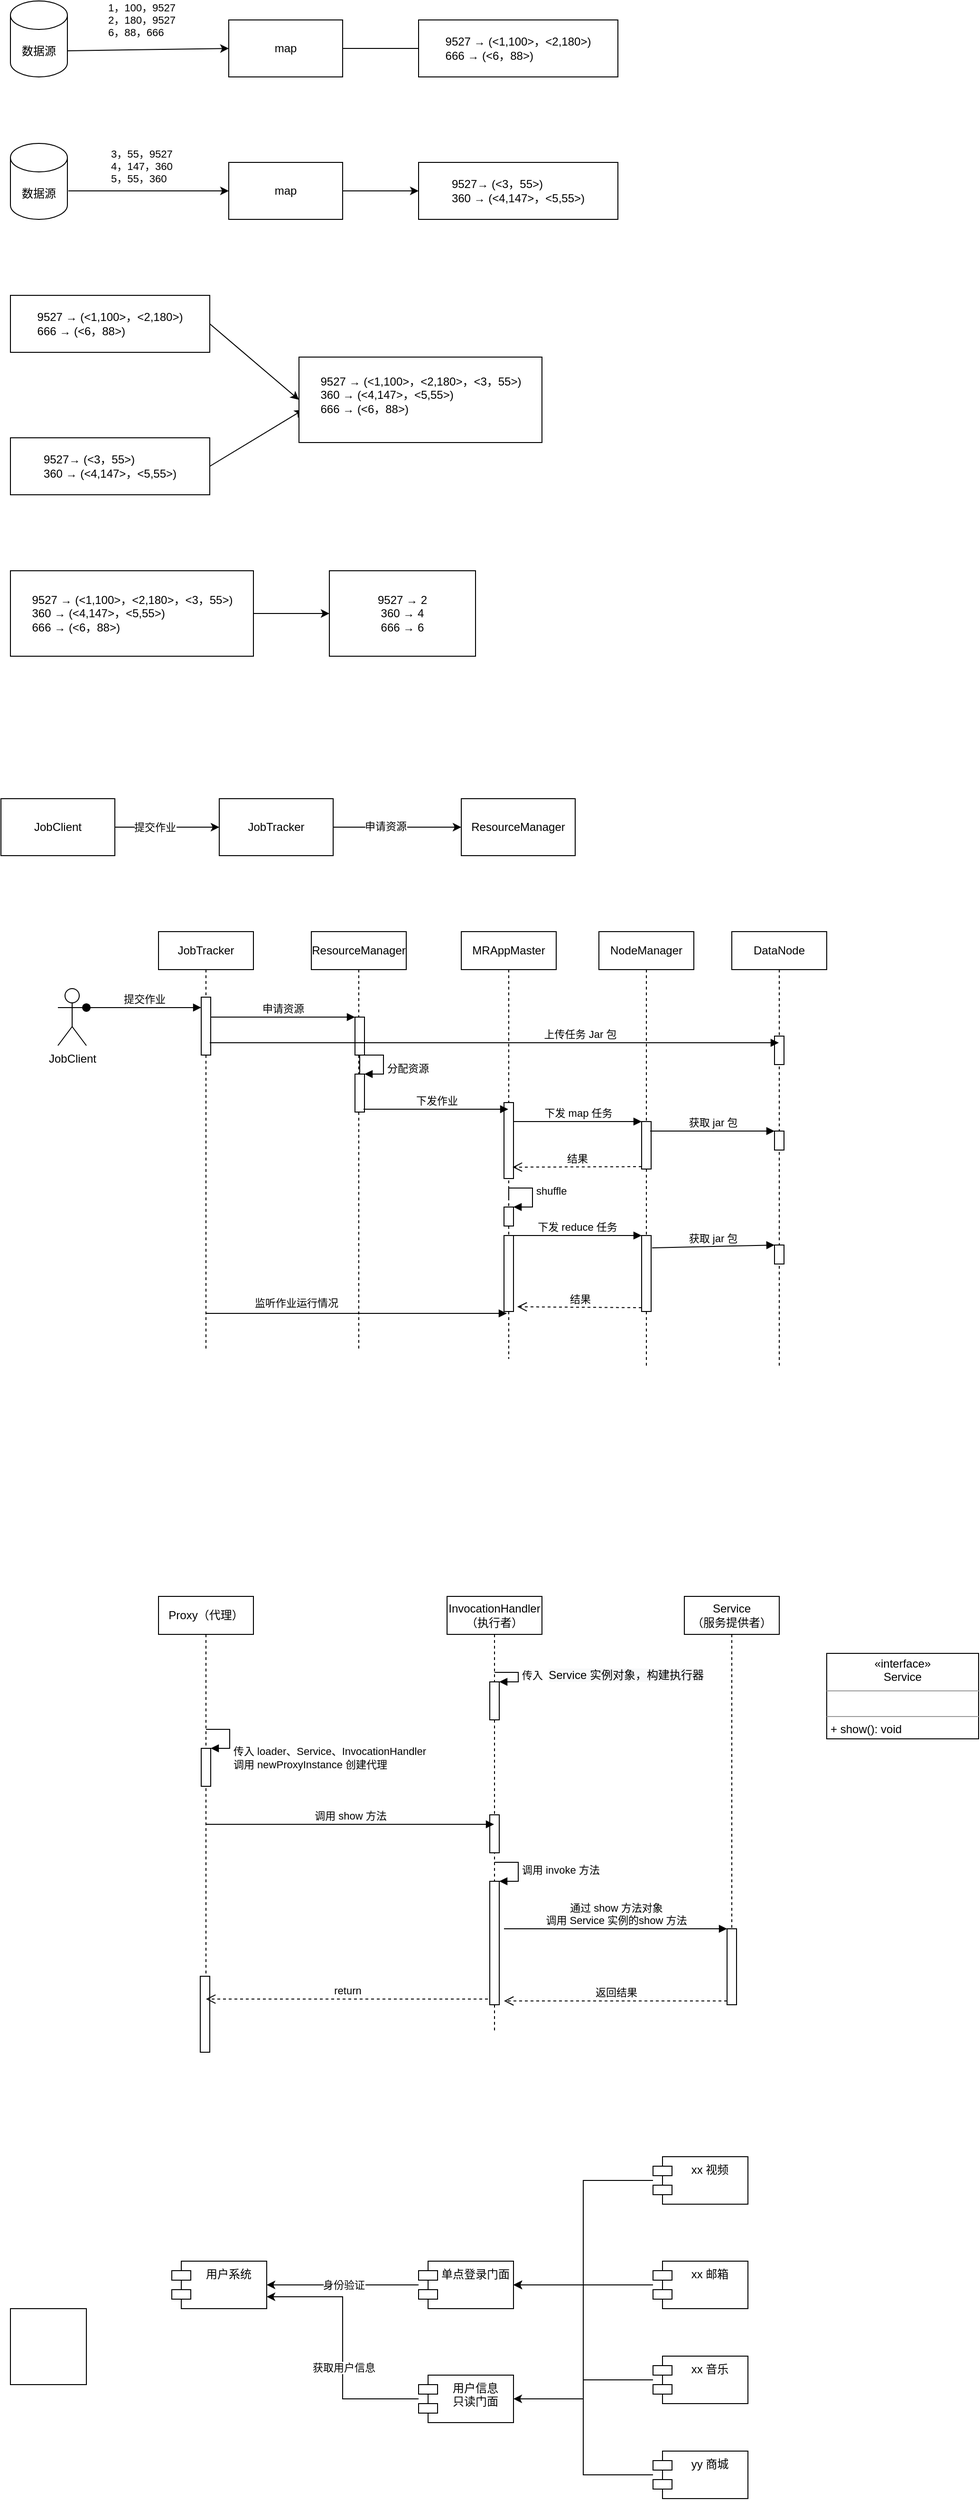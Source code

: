 <mxfile version="14.4.8" type="github">
  <diagram id="2mRmovC9B7FMBEvFYG--" name="Page-1">
    <mxGraphModel dx="1102" dy="622" grid="1" gridSize="10" guides="1" tooltips="1" connect="1" arrows="1" fold="1" page="1" pageScale="1" pageWidth="827" pageHeight="1169" math="0" shadow="0">
      <root>
        <mxCell id="0" />
        <mxCell id="1" parent="0" />
        <mxCell id="r0h4-J2ntf35ozQJ5Kfr-1" value="数据源" style="shape=cylinder3;whiteSpace=wrap;html=1;boundedLbl=1;backgroundOutline=1;size=15;" parent="1" vertex="1">
          <mxGeometry x="50" y="120" width="60" height="80" as="geometry" />
        </mxCell>
        <mxCell id="r0h4-J2ntf35ozQJ5Kfr-3" value="map" style="rounded=0;whiteSpace=wrap;html=1;" parent="1" vertex="1">
          <mxGeometry x="280" y="140" width="120" height="60" as="geometry" />
        </mxCell>
        <mxCell id="r0h4-J2ntf35ozQJ5Kfr-5" value="数据源" style="shape=cylinder3;whiteSpace=wrap;html=1;boundedLbl=1;backgroundOutline=1;size=15;" parent="1" vertex="1">
          <mxGeometry x="50" y="270" width="60" height="80" as="geometry" />
        </mxCell>
        <mxCell id="r0h4-J2ntf35ozQJ5Kfr-6" value="map" style="rounded=0;whiteSpace=wrap;html=1;" parent="1" vertex="1">
          <mxGeometry x="280" y="290" width="120" height="60" as="geometry" />
        </mxCell>
        <mxCell id="r0h4-J2ntf35ozQJ5Kfr-7" value="" style="endArrow=classic;html=1;entryX=0;entryY=0.5;entryDx=0;entryDy=0;exitX=1;exitY=0;exitDx=0;exitDy=52.5;exitPerimeter=0;" parent="1" source="r0h4-J2ntf35ozQJ5Kfr-1" target="r0h4-J2ntf35ozQJ5Kfr-3" edge="1">
          <mxGeometry width="50" height="50" relative="1" as="geometry">
            <mxPoint x="120" y="200" as="sourcePoint" />
            <mxPoint x="170" y="150" as="targetPoint" />
          </mxGeometry>
        </mxCell>
        <mxCell id="r0h4-J2ntf35ozQJ5Kfr-8" value="1，100，9527&lt;br&gt;2，180，9527&lt;br&gt;6，88，666" style="edgeLabel;html=1;align=left;verticalAlign=middle;resizable=0;points=[];" parent="r0h4-J2ntf35ozQJ5Kfr-7" vertex="1" connectable="0">
          <mxGeometry x="-0.239" y="3" relative="1" as="geometry">
            <mxPoint x="-22.97" y="-28.55" as="offset" />
          </mxGeometry>
        </mxCell>
        <mxCell id="r0h4-J2ntf35ozQJ5Kfr-10" value="" style="endArrow=classic;html=1;entryX=0;entryY=0.5;entryDx=0;entryDy=0;" parent="1" target="r0h4-J2ntf35ozQJ5Kfr-6" edge="1">
          <mxGeometry width="50" height="50" relative="1" as="geometry">
            <mxPoint x="111" y="320" as="sourcePoint" />
            <mxPoint x="190" y="290" as="targetPoint" />
          </mxGeometry>
        </mxCell>
        <mxCell id="r0h4-J2ntf35ozQJ5Kfr-13" value="3，55，9527&lt;br&gt;4，147，360&lt;br&gt;5，55，360" style="edgeLabel;html=1;align=left;verticalAlign=middle;resizable=0;points=[];" parent="r0h4-J2ntf35ozQJ5Kfr-10" vertex="1" connectable="0">
          <mxGeometry x="-0.161" y="3" relative="1" as="geometry">
            <mxPoint x="-27.82" y="-22.81" as="offset" />
          </mxGeometry>
        </mxCell>
        <mxCell id="r0h4-J2ntf35ozQJ5Kfr-15" value="" style="endArrow=classic;html=1;exitX=1;exitY=0.5;exitDx=0;exitDy=0;" parent="1" source="r0h4-J2ntf35ozQJ5Kfr-3" edge="1">
          <mxGeometry width="50" height="50" relative="1" as="geometry">
            <mxPoint x="440" y="210" as="sourcePoint" />
            <mxPoint x="490" y="170" as="targetPoint" />
          </mxGeometry>
        </mxCell>
        <mxCell id="r0h4-J2ntf35ozQJ5Kfr-16" value="" style="endArrow=classic;html=1;exitX=1;exitY=0.5;exitDx=0;exitDy=0;entryX=0;entryY=0.5;entryDx=0;entryDy=0;" parent="1" source="r0h4-J2ntf35ozQJ5Kfr-6" target="r0h4-J2ntf35ozQJ5Kfr-20" edge="1">
          <mxGeometry width="50" height="50" relative="1" as="geometry">
            <mxPoint x="400" y="340" as="sourcePoint" />
            <mxPoint x="480" y="310" as="targetPoint" />
          </mxGeometry>
        </mxCell>
        <mxCell id="r0h4-J2ntf35ozQJ5Kfr-17" value="&lt;div style=&quot;text-align: left&quot;&gt;&lt;span&gt;9527 → (&amp;lt;1,100&amp;gt;，&amp;lt;2,180&amp;gt;)&lt;/span&gt;&lt;/div&gt;&lt;div style=&quot;text-align: left&quot;&gt;&lt;span&gt;666 → (&amp;lt;6，88&amp;gt;)&lt;/span&gt;&lt;/div&gt;" style="rounded=0;whiteSpace=wrap;html=1;" parent="1" vertex="1">
          <mxGeometry x="480" y="140" width="210" height="60" as="geometry" />
        </mxCell>
        <mxCell id="r0h4-J2ntf35ozQJ5Kfr-20" value="&lt;div style=&quot;text-align: left&quot;&gt;&lt;span&gt;9527→ (&amp;lt;3，55&amp;gt;)&lt;/span&gt;&lt;br&gt;&lt;/div&gt;&lt;div style=&quot;text-align: left&quot;&gt;360 → (&amp;lt;4,147&amp;gt;，&amp;lt;5,55&amp;gt;)&lt;span&gt;&lt;br&gt;&lt;/span&gt;&lt;/div&gt;" style="rounded=0;whiteSpace=wrap;html=1;" parent="1" vertex="1">
          <mxGeometry x="480" y="290" width="210" height="60" as="geometry" />
        </mxCell>
        <mxCell id="r0h4-J2ntf35ozQJ5Kfr-21" value="&lt;div style=&quot;text-align: left&quot;&gt;&lt;span&gt;9527 → (&amp;lt;1,100&amp;gt;，&amp;lt;2,180&amp;gt;)&lt;/span&gt;&lt;/div&gt;&lt;div style=&quot;text-align: left&quot;&gt;&lt;span&gt;666 → (&amp;lt;6，88&amp;gt;)&lt;/span&gt;&lt;/div&gt;" style="rounded=0;whiteSpace=wrap;html=1;" parent="1" vertex="1">
          <mxGeometry x="50" y="430" width="210" height="60" as="geometry" />
        </mxCell>
        <mxCell id="r0h4-J2ntf35ozQJ5Kfr-22" value="&lt;div style=&quot;text-align: left&quot;&gt;&lt;span&gt;9527→ (&amp;lt;3，55&amp;gt;)&lt;/span&gt;&lt;br&gt;&lt;/div&gt;&lt;div style=&quot;text-align: left&quot;&gt;360 → (&amp;lt;4,147&amp;gt;，&amp;lt;5,55&amp;gt;)&lt;span&gt;&lt;br&gt;&lt;/span&gt;&lt;/div&gt;" style="rounded=0;whiteSpace=wrap;html=1;" parent="1" vertex="1">
          <mxGeometry x="50" y="580" width="210" height="60" as="geometry" />
        </mxCell>
        <mxCell id="r0h4-J2ntf35ozQJ5Kfr-23" value="" style="endArrow=classic;html=1;exitX=1;exitY=0.5;exitDx=0;exitDy=0;entryX=0;entryY=0.5;entryDx=0;entryDy=0;" parent="1" source="r0h4-J2ntf35ozQJ5Kfr-21" target="r0h4-J2ntf35ozQJ5Kfr-25" edge="1">
          <mxGeometry width="50" height="50" relative="1" as="geometry">
            <mxPoint x="210" y="570" as="sourcePoint" />
            <mxPoint x="340" y="520" as="targetPoint" />
          </mxGeometry>
        </mxCell>
        <mxCell id="r0h4-J2ntf35ozQJ5Kfr-24" value="" style="endArrow=classic;html=1;exitX=1;exitY=0.5;exitDx=0;exitDy=0;entryX=0.017;entryY=0.617;entryDx=0;entryDy=0;entryPerimeter=0;" parent="1" source="r0h4-J2ntf35ozQJ5Kfr-22" target="r0h4-J2ntf35ozQJ5Kfr-25" edge="1">
          <mxGeometry width="50" height="50" relative="1" as="geometry">
            <mxPoint x="290" y="630" as="sourcePoint" />
            <mxPoint x="340" y="580" as="targetPoint" />
          </mxGeometry>
        </mxCell>
        <mxCell id="r0h4-J2ntf35ozQJ5Kfr-25" value="" style="rounded=0;whiteSpace=wrap;html=1;align=left;" parent="1" vertex="1">
          <mxGeometry x="354" y="495" width="256" height="90" as="geometry" />
        </mxCell>
        <mxCell id="r0h4-J2ntf35ozQJ5Kfr-26" value="&lt;div style=&quot;text-align: justify&quot;&gt;9527 → (&amp;lt;1,100&amp;gt;，&amp;lt;2,180&amp;gt;，&lt;span&gt;&amp;lt;3，55&amp;gt;&lt;/span&gt;&lt;span&gt;)&lt;/span&gt;&lt;/div&gt;&lt;div style=&quot;text-align: justify&quot;&gt;360 → (&amp;lt;4,147&amp;gt;，&amp;lt;5,55&amp;gt;)&lt;/div&gt;&lt;div style=&quot;text-align: justify&quot;&gt;666 → (&amp;lt;6，88&amp;gt;)&lt;/div&gt;" style="text;html=1;resizable=0;autosize=1;align=center;verticalAlign=middle;points=[];fillColor=none;strokeColor=none;rounded=0;" parent="1" vertex="1">
          <mxGeometry x="367" y="510" width="230" height="50" as="geometry" />
        </mxCell>
        <mxCell id="r0h4-J2ntf35ozQJ5Kfr-30" value="" style="edgeStyle=orthogonalEdgeStyle;rounded=0;orthogonalLoop=1;jettySize=auto;html=1;" parent="1" source="r0h4-J2ntf35ozQJ5Kfr-27" target="r0h4-J2ntf35ozQJ5Kfr-29" edge="1">
          <mxGeometry relative="1" as="geometry" />
        </mxCell>
        <mxCell id="r0h4-J2ntf35ozQJ5Kfr-27" value="" style="rounded=0;whiteSpace=wrap;html=1;align=left;" parent="1" vertex="1">
          <mxGeometry x="50" y="720" width="256" height="90" as="geometry" />
        </mxCell>
        <mxCell id="r0h4-J2ntf35ozQJ5Kfr-28" value="&lt;div style=&quot;text-align: justify&quot;&gt;9527 → (&amp;lt;1,100&amp;gt;，&amp;lt;2,180&amp;gt;，&lt;span&gt;&amp;lt;3，55&amp;gt;&lt;/span&gt;&lt;span&gt;)&lt;/span&gt;&lt;/div&gt;&lt;div style=&quot;text-align: justify&quot;&gt;360 → (&amp;lt;4,147&amp;gt;，&amp;lt;5,55&amp;gt;)&lt;/div&gt;&lt;div style=&quot;text-align: justify&quot;&gt;666 → (&amp;lt;6，88&amp;gt;)&lt;/div&gt;" style="text;html=1;resizable=0;autosize=1;align=center;verticalAlign=middle;points=[];fillColor=none;strokeColor=none;rounded=0;" parent="1" vertex="1">
          <mxGeometry x="63" y="740" width="230" height="50" as="geometry" />
        </mxCell>
        <mxCell id="r0h4-J2ntf35ozQJ5Kfr-29" value="9527 → 2&lt;br&gt;360 → 4&lt;br&gt;666 → 6" style="rounded=0;whiteSpace=wrap;html=1;align=center;" parent="1" vertex="1">
          <mxGeometry x="386" y="720" width="154" height="90" as="geometry" />
        </mxCell>
        <mxCell id="r0h4-J2ntf35ozQJ5Kfr-33" value="" style="edgeStyle=orthogonalEdgeStyle;rounded=0;orthogonalLoop=1;jettySize=auto;html=1;" parent="1" source="r0h4-J2ntf35ozQJ5Kfr-31" target="r0h4-J2ntf35ozQJ5Kfr-32" edge="1">
          <mxGeometry relative="1" as="geometry" />
        </mxCell>
        <mxCell id="r0h4-J2ntf35ozQJ5Kfr-36" value="提交作业" style="edgeLabel;html=1;align=center;verticalAlign=middle;resizable=0;points=[];" parent="r0h4-J2ntf35ozQJ5Kfr-33" vertex="1" connectable="0">
          <mxGeometry x="-0.236" relative="1" as="geometry">
            <mxPoint as="offset" />
          </mxGeometry>
        </mxCell>
        <mxCell id="r0h4-J2ntf35ozQJ5Kfr-31" value="JobClient" style="rounded=0;whiteSpace=wrap;html=1;" parent="1" vertex="1">
          <mxGeometry x="40" y="960" width="120" height="60" as="geometry" />
        </mxCell>
        <mxCell id="r0h4-J2ntf35ozQJ5Kfr-35" value="" style="edgeStyle=orthogonalEdgeStyle;rounded=0;orthogonalLoop=1;jettySize=auto;html=1;" parent="1" source="r0h4-J2ntf35ozQJ5Kfr-32" target="r0h4-J2ntf35ozQJ5Kfr-34" edge="1">
          <mxGeometry relative="1" as="geometry" />
        </mxCell>
        <mxCell id="r0h4-J2ntf35ozQJ5Kfr-37" value="申请资源" style="edgeLabel;html=1;align=center;verticalAlign=middle;resizable=0;points=[];" parent="r0h4-J2ntf35ozQJ5Kfr-35" vertex="1" connectable="0">
          <mxGeometry x="-0.185" y="1" relative="1" as="geometry">
            <mxPoint as="offset" />
          </mxGeometry>
        </mxCell>
        <mxCell id="r0h4-J2ntf35ozQJ5Kfr-32" value="JobTracker" style="whiteSpace=wrap;html=1;rounded=0;" parent="1" vertex="1">
          <mxGeometry x="270" y="960" width="120" height="60" as="geometry" />
        </mxCell>
        <mxCell id="r0h4-J2ntf35ozQJ5Kfr-34" value="ResourceManager" style="whiteSpace=wrap;html=1;rounded=0;" parent="1" vertex="1">
          <mxGeometry x="525" y="960" width="120" height="60" as="geometry" />
        </mxCell>
        <mxCell id="r0h4-J2ntf35ozQJ5Kfr-39" value="JobTracker" style="shape=umlLifeline;perimeter=lifelinePerimeter;whiteSpace=wrap;html=1;container=1;collapsible=0;recursiveResize=0;outlineConnect=0;" parent="1" vertex="1">
          <mxGeometry x="206" y="1100" width="100" height="440" as="geometry" />
        </mxCell>
        <mxCell id="r0h4-J2ntf35ozQJ5Kfr-43" value="" style="html=1;points=[];perimeter=orthogonalPerimeter;" parent="r0h4-J2ntf35ozQJ5Kfr-39" vertex="1">
          <mxGeometry x="45" y="69" width="10" height="61" as="geometry" />
        </mxCell>
        <mxCell id="r0h4-J2ntf35ozQJ5Kfr-40" value="ResourceManager" style="shape=umlLifeline;perimeter=lifelinePerimeter;whiteSpace=wrap;html=1;container=1;collapsible=0;recursiveResize=0;outlineConnect=0;" parent="1" vertex="1">
          <mxGeometry x="367" y="1100" width="100" height="440" as="geometry" />
        </mxCell>
        <mxCell id="r0h4-J2ntf35ozQJ5Kfr-47" value="" style="html=1;points=[];perimeter=orthogonalPerimeter;" parent="r0h4-J2ntf35ozQJ5Kfr-40" vertex="1">
          <mxGeometry x="46" y="90" width="10" height="40" as="geometry" />
        </mxCell>
        <mxCell id="r0h4-J2ntf35ozQJ5Kfr-54" value="" style="html=1;points=[];perimeter=orthogonalPerimeter;" parent="r0h4-J2ntf35ozQJ5Kfr-40" vertex="1">
          <mxGeometry x="46" y="150" width="10" height="40" as="geometry" />
        </mxCell>
        <mxCell id="r0h4-J2ntf35ozQJ5Kfr-55" value="分配资源" style="edgeStyle=orthogonalEdgeStyle;html=1;align=left;spacingLeft=2;endArrow=block;rounded=0;entryX=1;entryY=0;" parent="r0h4-J2ntf35ozQJ5Kfr-40" target="r0h4-J2ntf35ozQJ5Kfr-54" edge="1">
          <mxGeometry x="0.385" relative="1" as="geometry">
            <mxPoint x="51" y="150" as="sourcePoint" />
            <Array as="points">
              <mxPoint x="51" y="130" />
              <mxPoint x="76" y="130" />
              <mxPoint x="76" y="150" />
            </Array>
            <mxPoint as="offset" />
          </mxGeometry>
        </mxCell>
        <mxCell id="r0h4-J2ntf35ozQJ5Kfr-41" value="&lt;span&gt;JobClient&lt;/span&gt;" style="shape=umlActor;verticalLabelPosition=bottom;verticalAlign=top;html=1;" parent="1" vertex="1">
          <mxGeometry x="100" y="1160" width="30" height="60" as="geometry" />
        </mxCell>
        <mxCell id="r0h4-J2ntf35ozQJ5Kfr-44" value="提交作业" style="html=1;verticalAlign=bottom;startArrow=oval;endArrow=block;startSize=8;exitX=1;exitY=0.333;exitDx=0;exitDy=0;exitPerimeter=0;" parent="1" source="r0h4-J2ntf35ozQJ5Kfr-41" target="r0h4-J2ntf35ozQJ5Kfr-43" edge="1">
          <mxGeometry relative="1" as="geometry">
            <mxPoint x="195" y="1180" as="sourcePoint" />
          </mxGeometry>
        </mxCell>
        <mxCell id="r0h4-J2ntf35ozQJ5Kfr-48" value="申请资源" style="html=1;verticalAlign=bottom;endArrow=block;entryX=0;entryY=0;" parent="1" source="r0h4-J2ntf35ozQJ5Kfr-43" target="r0h4-J2ntf35ozQJ5Kfr-47" edge="1">
          <mxGeometry relative="1" as="geometry">
            <mxPoint x="261" y="1205.009" as="sourcePoint" />
          </mxGeometry>
        </mxCell>
        <mxCell id="r0h4-J2ntf35ozQJ5Kfr-50" value="DataNode" style="shape=umlLifeline;perimeter=lifelinePerimeter;whiteSpace=wrap;html=1;container=1;collapsible=0;recursiveResize=0;outlineConnect=0;" parent="1" vertex="1">
          <mxGeometry x="810" y="1100" width="100" height="460" as="geometry" />
        </mxCell>
        <mxCell id="r0h4-J2ntf35ozQJ5Kfr-51" value="" style="html=1;points=[];perimeter=orthogonalPerimeter;" parent="r0h4-J2ntf35ozQJ5Kfr-50" vertex="1">
          <mxGeometry x="45" y="110" width="10" height="30" as="geometry" />
        </mxCell>
        <mxCell id="r0h4-J2ntf35ozQJ5Kfr-71" value="" style="html=1;points=[];perimeter=orthogonalPerimeter;" parent="r0h4-J2ntf35ozQJ5Kfr-50" vertex="1">
          <mxGeometry x="45" y="210" width="10" height="20" as="geometry" />
        </mxCell>
        <mxCell id="r0h4-J2ntf35ozQJ5Kfr-74" value="" style="html=1;points=[];perimeter=orthogonalPerimeter;" parent="r0h4-J2ntf35ozQJ5Kfr-50" vertex="1">
          <mxGeometry x="45" y="330" width="10" height="20" as="geometry" />
        </mxCell>
        <mxCell id="r0h4-J2ntf35ozQJ5Kfr-53" value="上传任务 Jar 包" style="html=1;verticalAlign=bottom;endArrow=block;exitX=0.9;exitY=0.787;exitDx=0;exitDy=0;exitPerimeter=0;" parent="1" source="r0h4-J2ntf35ozQJ5Kfr-43" target="r0h4-J2ntf35ozQJ5Kfr-50" edge="1">
          <mxGeometry x="0.301" width="80" relative="1" as="geometry">
            <mxPoint x="290" y="1230" as="sourcePoint" />
            <mxPoint x="370" y="1230" as="targetPoint" />
            <mxPoint as="offset" />
          </mxGeometry>
        </mxCell>
        <mxCell id="r0h4-J2ntf35ozQJ5Kfr-56" value="MRAppMaster" style="shape=umlLifeline;perimeter=lifelinePerimeter;whiteSpace=wrap;html=1;container=1;collapsible=0;recursiveResize=0;outlineConnect=0;" parent="1" vertex="1">
          <mxGeometry x="525" y="1100" width="100" height="450" as="geometry" />
        </mxCell>
        <mxCell id="r0h4-J2ntf35ozQJ5Kfr-57" value="" style="html=1;points=[];perimeter=orthogonalPerimeter;" parent="r0h4-J2ntf35ozQJ5Kfr-56" vertex="1">
          <mxGeometry x="45" y="180" width="10" height="80" as="geometry" />
        </mxCell>
        <mxCell id="r0h4-J2ntf35ozQJ5Kfr-64" value="" style="html=1;points=[];perimeter=orthogonalPerimeter;" parent="r0h4-J2ntf35ozQJ5Kfr-56" vertex="1">
          <mxGeometry x="45" y="290" width="10" height="20" as="geometry" />
        </mxCell>
        <mxCell id="r0h4-J2ntf35ozQJ5Kfr-65" value="shuffle" style="edgeStyle=orthogonalEdgeStyle;html=1;align=left;spacingLeft=2;endArrow=block;rounded=0;entryX=1;entryY=0;" parent="r0h4-J2ntf35ozQJ5Kfr-56" target="r0h4-J2ntf35ozQJ5Kfr-64" edge="1">
          <mxGeometry relative="1" as="geometry">
            <mxPoint x="50" y="280" as="sourcePoint" />
            <Array as="points">
              <mxPoint x="50" y="270" />
              <mxPoint x="75" y="270" />
              <mxPoint x="75" y="290" />
            </Array>
          </mxGeometry>
        </mxCell>
        <mxCell id="r0h4-J2ntf35ozQJ5Kfr-69" value="" style="html=1;points=[];perimeter=orthogonalPerimeter;" parent="r0h4-J2ntf35ozQJ5Kfr-56" vertex="1">
          <mxGeometry x="45" y="320" width="10" height="80" as="geometry" />
        </mxCell>
        <mxCell id="r0h4-J2ntf35ozQJ5Kfr-58" value="NodeManager" style="shape=umlLifeline;perimeter=lifelinePerimeter;whiteSpace=wrap;html=1;container=1;collapsible=0;recursiveResize=0;outlineConnect=0;" parent="1" vertex="1">
          <mxGeometry x="670" y="1100" width="100" height="460" as="geometry" />
        </mxCell>
        <mxCell id="r0h4-J2ntf35ozQJ5Kfr-61" value="" style="html=1;points=[];perimeter=orthogonalPerimeter;" parent="r0h4-J2ntf35ozQJ5Kfr-58" vertex="1">
          <mxGeometry x="45" y="200" width="10" height="50" as="geometry" />
        </mxCell>
        <mxCell id="r0h4-J2ntf35ozQJ5Kfr-66" value="" style="html=1;points=[];perimeter=orthogonalPerimeter;" parent="r0h4-J2ntf35ozQJ5Kfr-58" vertex="1">
          <mxGeometry x="45" y="320" width="10" height="80" as="geometry" />
        </mxCell>
        <mxCell id="r0h4-J2ntf35ozQJ5Kfr-60" value="下发作业" style="html=1;verticalAlign=bottom;endArrow=block;exitX=0.9;exitY=0.925;exitDx=0;exitDy=0;exitPerimeter=0;" parent="1" source="r0h4-J2ntf35ozQJ5Kfr-54" target="r0h4-J2ntf35ozQJ5Kfr-56" edge="1">
          <mxGeometry width="80" relative="1" as="geometry">
            <mxPoint x="440" y="1289" as="sourcePoint" />
            <mxPoint x="560" y="1287" as="targetPoint" />
          </mxGeometry>
        </mxCell>
        <mxCell id="r0h4-J2ntf35ozQJ5Kfr-62" value="下发 map 任务" style="html=1;verticalAlign=bottom;endArrow=block;entryX=0;entryY=0;" parent="1" source="r0h4-J2ntf35ozQJ5Kfr-57" target="r0h4-J2ntf35ozQJ5Kfr-61" edge="1">
          <mxGeometry relative="1" as="geometry">
            <mxPoint x="645" y="1310" as="sourcePoint" />
          </mxGeometry>
        </mxCell>
        <mxCell id="r0h4-J2ntf35ozQJ5Kfr-63" value="结果" style="html=1;verticalAlign=bottom;endArrow=open;dashed=1;endSize=8;exitX=0;exitY=0.95;" parent="1" source="r0h4-J2ntf35ozQJ5Kfr-61" edge="1">
          <mxGeometry relative="1" as="geometry">
            <mxPoint x="579" y="1348" as="targetPoint" />
          </mxGeometry>
        </mxCell>
        <mxCell id="r0h4-J2ntf35ozQJ5Kfr-67" value="下发 reduce 任务" style="html=1;verticalAlign=bottom;endArrow=block;entryX=0;entryY=0;" parent="1" target="r0h4-J2ntf35ozQJ5Kfr-66" edge="1">
          <mxGeometry relative="1" as="geometry">
            <mxPoint x="579" y="1420" as="sourcePoint" />
          </mxGeometry>
        </mxCell>
        <mxCell id="r0h4-J2ntf35ozQJ5Kfr-68" value="结果" style="html=1;verticalAlign=bottom;endArrow=open;dashed=1;endSize=8;exitX=0;exitY=0.95;entryX=1.4;entryY=0.938;entryDx=0;entryDy=0;entryPerimeter=0;" parent="1" source="r0h4-J2ntf35ozQJ5Kfr-66" target="r0h4-J2ntf35ozQJ5Kfr-69" edge="1">
          <mxGeometry relative="1" as="geometry">
            <mxPoint x="660" y="1570" as="targetPoint" />
          </mxGeometry>
        </mxCell>
        <mxCell id="r0h4-J2ntf35ozQJ5Kfr-72" value="获取 jar 包" style="html=1;verticalAlign=bottom;endArrow=block;entryX=0;entryY=0;exitX=0.9;exitY=0.2;exitDx=0;exitDy=0;exitPerimeter=0;" parent="1" source="r0h4-J2ntf35ozQJ5Kfr-61" target="r0h4-J2ntf35ozQJ5Kfr-71" edge="1">
          <mxGeometry relative="1" as="geometry">
            <mxPoint x="785" y="1310" as="sourcePoint" />
          </mxGeometry>
        </mxCell>
        <mxCell id="r0h4-J2ntf35ozQJ5Kfr-75" value="获取 jar 包" style="html=1;verticalAlign=bottom;endArrow=block;entryX=0;entryY=0;exitX=1.1;exitY=0.163;exitDx=0;exitDy=0;exitPerimeter=0;" parent="1" source="r0h4-J2ntf35ozQJ5Kfr-66" target="r0h4-J2ntf35ozQJ5Kfr-74" edge="1">
          <mxGeometry relative="1" as="geometry">
            <mxPoint x="785" y="1420" as="sourcePoint" />
          </mxGeometry>
        </mxCell>
        <mxCell id="r0h4-J2ntf35ozQJ5Kfr-77" value="监听作业运行情况" style="html=1;verticalAlign=bottom;endArrow=block;entryX=0.3;entryY=1.025;entryDx=0;entryDy=0;entryPerimeter=0;" parent="1" source="r0h4-J2ntf35ozQJ5Kfr-39" target="r0h4-J2ntf35ozQJ5Kfr-69" edge="1">
          <mxGeometry x="-0.405" y="2" width="80" relative="1" as="geometry">
            <mxPoint x="260" y="1510" as="sourcePoint" />
            <mxPoint x="510" y="1510" as="targetPoint" />
            <mxPoint as="offset" />
          </mxGeometry>
        </mxCell>
        <mxCell id="JoEqs67mVLygktSXcK7E-1" value="Proxy（代理）" style="shape=umlLifeline;perimeter=lifelinePerimeter;whiteSpace=wrap;html=1;container=1;collapsible=0;recursiveResize=0;outlineConnect=0;" parent="1" vertex="1">
          <mxGeometry x="206" y="1800" width="100" height="480" as="geometry" />
        </mxCell>
        <mxCell id="JoEqs67mVLygktSXcK7E-25" value="" style="html=1;points=[];perimeter=orthogonalPerimeter;" parent="JoEqs67mVLygktSXcK7E-1" vertex="1">
          <mxGeometry x="45" y="160" width="10" height="40" as="geometry" />
        </mxCell>
        <mxCell id="JoEqs67mVLygktSXcK7E-26" value="传入 loader、Service、InvocationHandler&lt;br&gt;调用 newProxyInstance 创建代理" style="edgeStyle=orthogonalEdgeStyle;html=1;align=left;spacingLeft=2;endArrow=block;rounded=0;entryX=1;entryY=0;" parent="JoEqs67mVLygktSXcK7E-1" target="JoEqs67mVLygktSXcK7E-25" edge="1">
          <mxGeometry x="0.385" y="10" relative="1" as="geometry">
            <mxPoint x="50" y="140" as="sourcePoint" />
            <Array as="points">
              <mxPoint x="75" y="140" />
            </Array>
            <mxPoint as="offset" />
          </mxGeometry>
        </mxCell>
        <mxCell id="JoEqs67mVLygktSXcK7E-42" value="" style="html=1;points=[];perimeter=orthogonalPerimeter;" parent="JoEqs67mVLygktSXcK7E-1" vertex="1">
          <mxGeometry x="44" y="400" width="10" height="80" as="geometry" />
        </mxCell>
        <mxCell id="JoEqs67mVLygktSXcK7E-2" value="InvocationHandler（执行者）" style="shape=umlLifeline;perimeter=lifelinePerimeter;whiteSpace=wrap;html=1;container=1;collapsible=0;recursiveResize=0;outlineConnect=0;" parent="1" vertex="1">
          <mxGeometry x="510" y="1800" width="100" height="460" as="geometry" />
        </mxCell>
        <mxCell id="JoEqs67mVLygktSXcK7E-8" value="" style="html=1;points=[];perimeter=orthogonalPerimeter;" parent="JoEqs67mVLygktSXcK7E-2" vertex="1">
          <mxGeometry x="45" y="90" width="10" height="40" as="geometry" />
        </mxCell>
        <mxCell id="JoEqs67mVLygktSXcK7E-9" value="传入&amp;nbsp;&amp;nbsp;&lt;span style=&quot;font-size: 12px ; text-align: center ; background-color: rgb(248 , 249 , 250)&quot;&gt;Service 实例对象，构建执行器&lt;/span&gt;" style="edgeStyle=orthogonalEdgeStyle;html=1;align=left;spacingLeft=2;endArrow=block;rounded=0;entryX=1;entryY=0;" parent="JoEqs67mVLygktSXcK7E-2" target="JoEqs67mVLygktSXcK7E-8" edge="1">
          <mxGeometry relative="1" as="geometry">
            <mxPoint x="50" y="80" as="sourcePoint" />
            <Array as="points">
              <mxPoint x="75" y="80" />
            </Array>
          </mxGeometry>
        </mxCell>
        <mxCell id="JoEqs67mVLygktSXcK7E-29" value="" style="html=1;points=[];perimeter=orthogonalPerimeter;" parent="JoEqs67mVLygktSXcK7E-2" vertex="1">
          <mxGeometry x="45" y="230" width="10" height="40" as="geometry" />
        </mxCell>
        <mxCell id="JoEqs67mVLygktSXcK7E-34" value="" style="html=1;points=[];perimeter=orthogonalPerimeter;" parent="JoEqs67mVLygktSXcK7E-2" vertex="1">
          <mxGeometry x="45" y="300" width="10" height="130" as="geometry" />
        </mxCell>
        <mxCell id="JoEqs67mVLygktSXcK7E-35" value="调用 invoke 方法" style="edgeStyle=orthogonalEdgeStyle;html=1;align=left;spacingLeft=2;endArrow=block;rounded=0;entryX=1;entryY=0;" parent="JoEqs67mVLygktSXcK7E-2" target="JoEqs67mVLygktSXcK7E-34" edge="1">
          <mxGeometry relative="1" as="geometry">
            <mxPoint x="50" y="280" as="sourcePoint" />
            <Array as="points">
              <mxPoint x="75" y="280" />
            </Array>
          </mxGeometry>
        </mxCell>
        <mxCell id="JoEqs67mVLygktSXcK7E-3" value="Service&lt;br&gt;（服务提供者）" style="shape=umlLifeline;perimeter=lifelinePerimeter;whiteSpace=wrap;html=1;container=1;collapsible=0;recursiveResize=0;outlineConnect=0;" parent="1" vertex="1">
          <mxGeometry x="760" y="1800" width="100" height="430" as="geometry" />
        </mxCell>
        <mxCell id="JoEqs67mVLygktSXcK7E-36" value="" style="html=1;points=[];perimeter=orthogonalPerimeter;" parent="JoEqs67mVLygktSXcK7E-3" vertex="1">
          <mxGeometry x="45" y="350" width="10" height="80" as="geometry" />
        </mxCell>
        <mxCell id="JoEqs67mVLygktSXcK7E-37" value="通过 show 方法对象&lt;br&gt;调用 Service 实例的show 方法" style="html=1;verticalAlign=bottom;endArrow=block;entryX=0;entryY=0;" parent="1" target="JoEqs67mVLygktSXcK7E-36" edge="1">
          <mxGeometry relative="1" as="geometry">
            <mxPoint x="570" y="2150" as="sourcePoint" />
          </mxGeometry>
        </mxCell>
        <mxCell id="JoEqs67mVLygktSXcK7E-38" value="返回结果" style="html=1;verticalAlign=bottom;endArrow=open;dashed=1;endSize=8;exitX=0;exitY=0.95;" parent="1" source="JoEqs67mVLygktSXcK7E-36" edge="1">
          <mxGeometry relative="1" as="geometry">
            <mxPoint x="570" y="2226" as="targetPoint" />
          </mxGeometry>
        </mxCell>
        <mxCell id="JoEqs67mVLygktSXcK7E-41" value="return" style="html=1;verticalAlign=bottom;endArrow=open;dashed=1;endSize=8;exitX=-0.2;exitY=0.954;exitDx=0;exitDy=0;exitPerimeter=0;" parent="1" source="JoEqs67mVLygktSXcK7E-34" target="JoEqs67mVLygktSXcK7E-1" edge="1">
          <mxGeometry relative="1" as="geometry">
            <mxPoint x="500" y="2220" as="sourcePoint" />
            <mxPoint x="420" y="2220" as="targetPoint" />
          </mxGeometry>
        </mxCell>
        <mxCell id="JoEqs67mVLygktSXcK7E-43" value="调用 show 方法" style="html=1;verticalAlign=bottom;endArrow=block;" parent="1" source="JoEqs67mVLygktSXcK7E-1" target="JoEqs67mVLygktSXcK7E-2" edge="1">
          <mxGeometry width="80" relative="1" as="geometry">
            <mxPoint x="250" y="2039.5" as="sourcePoint" />
            <mxPoint x="330" y="2039.5" as="targetPoint" />
          </mxGeometry>
        </mxCell>
        <mxCell id="JoEqs67mVLygktSXcK7E-50" value="&lt;p style=&quot;margin: 0px ; margin-top: 4px ; text-align: center&quot;&gt;«interface»&lt;br&gt;Service&lt;br&gt;&lt;/p&gt;&lt;hr size=&quot;1&quot;&gt;&lt;p style=&quot;margin: 0px ; margin-left: 4px&quot;&gt;&lt;br&gt;&lt;/p&gt;&lt;hr size=&quot;1&quot;&gt;&lt;p style=&quot;margin: 0px ; margin-left: 4px&quot;&gt;+ show(): void&lt;br&gt;&lt;/p&gt;" style="verticalAlign=top;align=left;overflow=fill;fontSize=12;fontFamily=Helvetica;html=1;" parent="1" vertex="1">
          <mxGeometry x="910" y="1860" width="160" height="90" as="geometry" />
        </mxCell>
        <mxCell id="nhldlI9eZpd4_pqtvQI5-1" value="" style="whiteSpace=wrap;html=1;aspect=fixed;" vertex="1" parent="1">
          <mxGeometry x="50" y="2550" width="80" height="80" as="geometry" />
        </mxCell>
        <mxCell id="nhldlI9eZpd4_pqtvQI5-13" style="edgeStyle=orthogonalEdgeStyle;rounded=0;orthogonalLoop=1;jettySize=auto;html=1;entryX=1;entryY=0.5;entryDx=0;entryDy=0;" edge="1" parent="1" source="nhldlI9eZpd4_pqtvQI5-2" target="nhldlI9eZpd4_pqtvQI5-3">
          <mxGeometry relative="1" as="geometry" />
        </mxCell>
        <mxCell id="nhldlI9eZpd4_pqtvQI5-14" value="身份验证" style="edgeLabel;html=1;align=center;verticalAlign=middle;resizable=0;points=[];" vertex="1" connectable="0" parent="nhldlI9eZpd4_pqtvQI5-13">
          <mxGeometry x="0.217" y="1" relative="1" as="geometry">
            <mxPoint x="18" y="-1" as="offset" />
          </mxGeometry>
        </mxCell>
        <mxCell id="nhldlI9eZpd4_pqtvQI5-2" value="单点登录门面" style="shape=module;align=left;spacingLeft=20;align=center;verticalAlign=top;" vertex="1" parent="1">
          <mxGeometry x="480" y="2500" width="100" height="50" as="geometry" />
        </mxCell>
        <mxCell id="nhldlI9eZpd4_pqtvQI5-3" value="用户系统" style="shape=module;align=left;spacingLeft=20;align=center;verticalAlign=top;" vertex="1" parent="1">
          <mxGeometry x="220" y="2500" width="100" height="50" as="geometry" />
        </mxCell>
        <mxCell id="nhldlI9eZpd4_pqtvQI5-7" style="edgeStyle=orthogonalEdgeStyle;rounded=0;orthogonalLoop=1;jettySize=auto;html=1;entryX=1;entryY=0.5;entryDx=0;entryDy=0;" edge="1" parent="1" source="nhldlI9eZpd4_pqtvQI5-4" target="nhldlI9eZpd4_pqtvQI5-2">
          <mxGeometry relative="1" as="geometry" />
        </mxCell>
        <mxCell id="nhldlI9eZpd4_pqtvQI5-4" value="xx 视频" style="shape=module;align=left;spacingLeft=20;align=center;verticalAlign=top;" vertex="1" parent="1">
          <mxGeometry x="727" y="2390" width="100" height="50" as="geometry" />
        </mxCell>
        <mxCell id="nhldlI9eZpd4_pqtvQI5-8" style="edgeStyle=orthogonalEdgeStyle;rounded=0;orthogonalLoop=1;jettySize=auto;html=1;" edge="1" parent="1" source="nhldlI9eZpd4_pqtvQI5-5">
          <mxGeometry relative="1" as="geometry">
            <mxPoint x="580" y="2525" as="targetPoint" />
          </mxGeometry>
        </mxCell>
        <mxCell id="nhldlI9eZpd4_pqtvQI5-5" value="xx 邮箱" style="shape=module;align=left;spacingLeft=20;align=center;verticalAlign=top;" vertex="1" parent="1">
          <mxGeometry x="727" y="2500" width="100" height="50" as="geometry" />
        </mxCell>
        <mxCell id="nhldlI9eZpd4_pqtvQI5-10" style="edgeStyle=orthogonalEdgeStyle;rounded=0;orthogonalLoop=1;jettySize=auto;html=1;entryX=1;entryY=0.5;entryDx=0;entryDy=0;" edge="1" parent="1" source="nhldlI9eZpd4_pqtvQI5-6" target="nhldlI9eZpd4_pqtvQI5-2">
          <mxGeometry relative="1" as="geometry" />
        </mxCell>
        <mxCell id="nhldlI9eZpd4_pqtvQI5-6" value="xx 音乐" style="shape=module;align=left;spacingLeft=20;align=center;verticalAlign=top;" vertex="1" parent="1">
          <mxGeometry x="727" y="2600" width="100" height="50" as="geometry" />
        </mxCell>
        <mxCell id="nhldlI9eZpd4_pqtvQI5-12" style="edgeStyle=orthogonalEdgeStyle;rounded=0;orthogonalLoop=1;jettySize=auto;html=1;entryX=1;entryY=0.5;entryDx=0;entryDy=0;" edge="1" parent="1" source="nhldlI9eZpd4_pqtvQI5-11" target="nhldlI9eZpd4_pqtvQI5-2">
          <mxGeometry relative="1" as="geometry" />
        </mxCell>
        <mxCell id="nhldlI9eZpd4_pqtvQI5-16" style="edgeStyle=orthogonalEdgeStyle;rounded=0;orthogonalLoop=1;jettySize=auto;html=1;entryX=1;entryY=0.5;entryDx=0;entryDy=0;" edge="1" parent="1" source="nhldlI9eZpd4_pqtvQI5-11" target="nhldlI9eZpd4_pqtvQI5-15">
          <mxGeometry relative="1" as="geometry" />
        </mxCell>
        <mxCell id="nhldlI9eZpd4_pqtvQI5-11" value="yy 商城" style="shape=module;align=left;spacingLeft=20;align=center;verticalAlign=top;" vertex="1" parent="1">
          <mxGeometry x="727" y="2700" width="100" height="50" as="geometry" />
        </mxCell>
        <mxCell id="nhldlI9eZpd4_pqtvQI5-17" style="edgeStyle=orthogonalEdgeStyle;rounded=0;orthogonalLoop=1;jettySize=auto;html=1;entryX=1;entryY=0.75;entryDx=0;entryDy=0;" edge="1" parent="1" source="nhldlI9eZpd4_pqtvQI5-15" target="nhldlI9eZpd4_pqtvQI5-3">
          <mxGeometry relative="1" as="geometry" />
        </mxCell>
        <mxCell id="nhldlI9eZpd4_pqtvQI5-18" value="获取用户信息" style="edgeLabel;html=1;align=center;verticalAlign=middle;resizable=0;points=[];" vertex="1" connectable="0" parent="nhldlI9eZpd4_pqtvQI5-17">
          <mxGeometry x="-0.155" y="-1" relative="1" as="geometry">
            <mxPoint as="offset" />
          </mxGeometry>
        </mxCell>
        <mxCell id="nhldlI9eZpd4_pqtvQI5-15" value="用户信息&#xa;只读门面" style="shape=module;align=left;spacingLeft=20;align=center;verticalAlign=top;" vertex="1" parent="1">
          <mxGeometry x="480" y="2620" width="100" height="50" as="geometry" />
        </mxCell>
      </root>
    </mxGraphModel>
  </diagram>
</mxfile>
